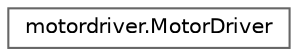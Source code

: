 digraph "Graphical Class Hierarchy"
{
 // LATEX_PDF_SIZE
  bgcolor="transparent";
  edge [fontname=Helvetica,fontsize=10,labelfontname=Helvetica,labelfontsize=10];
  node [fontname=Helvetica,fontsize=10,shape=box,height=0.2,width=0.4];
  rankdir="LR";
  Node0 [label="motordriver.MotorDriver",height=0.2,width=0.4,color="grey40", fillcolor="white", style="filled",URL="$classmotordriver_1_1_motor_driver.html",tooltip="This class implements a motor driver for an ME405 kit."];
}
